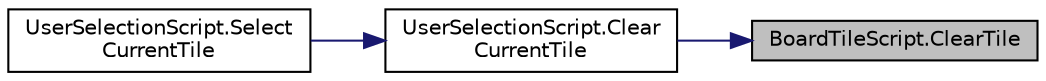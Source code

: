 digraph "BoardTileScript.ClearTile"
{
 // LATEX_PDF_SIZE
  edge [fontname="Helvetica",fontsize="10",labelfontname="Helvetica",labelfontsize="10"];
  node [fontname="Helvetica",fontsize="10",shape=record];
  rankdir="RL";
  Node1 [label="BoardTileScript.ClearTile",height=0.2,width=0.4,color="black", fillcolor="grey75", style="filled", fontcolor="black",tooltip="disable the select effect on the tile"];
  Node1 -> Node2 [dir="back",color="midnightblue",fontsize="10",style="solid",fontname="Helvetica"];
  Node2 [label="UserSelectionScript.Clear\lCurrentTile",height=0.2,width=0.4,color="black", fillcolor="white", style="filled",URL="$class_user_selection_script.html#a011d55536bb7550a00a7029cb7b6a6b5",tooltip="reset the effects on the current tile"];
  Node2 -> Node3 [dir="back",color="midnightblue",fontsize="10",style="solid",fontname="Helvetica"];
  Node3 [label="UserSelectionScript.Select\lCurrentTile",height=0.2,width=0.4,color="black", fillcolor="white", style="filled",URL="$class_user_selection_script.html#a79fe134329afe738c1e4fb0d66c99d69",tooltip="Setting the current tile clears the previous tile and set the effect for the new tile"];
}
